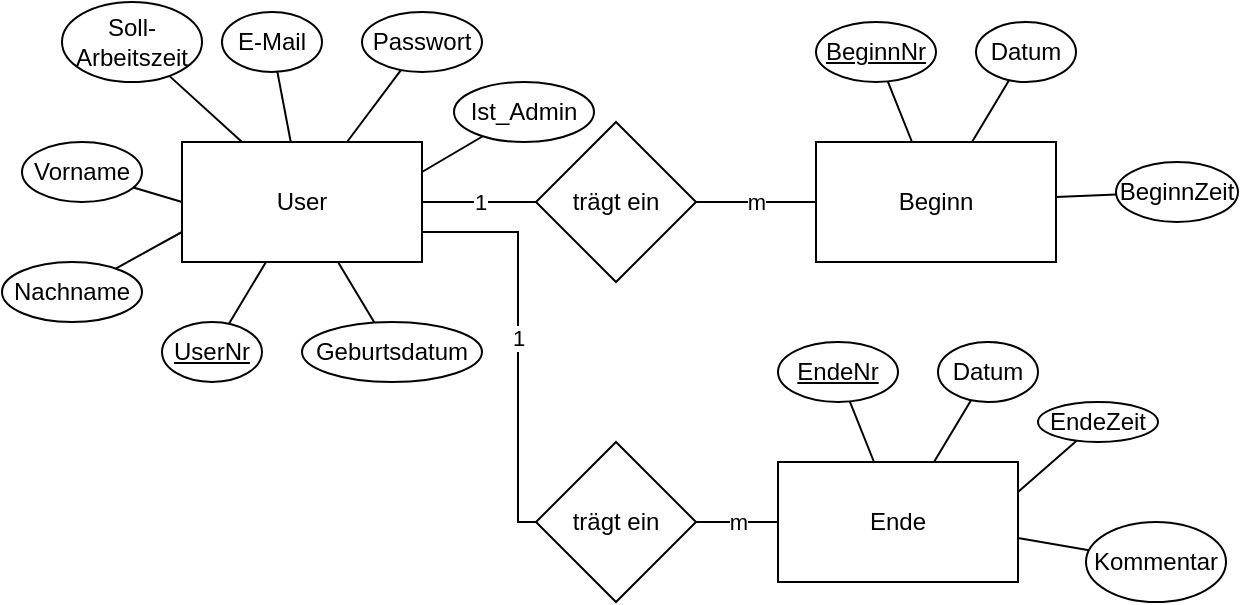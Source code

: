 <mxfile version="14.1.8" type="device"><diagram id="ZL-Ujq5jFDq72f-FvMya" name="Seite-1"><mxGraphModel dx="782" dy="497" grid="1" gridSize="10" guides="1" tooltips="1" connect="1" arrows="1" fold="1" page="1" pageScale="1" pageWidth="827" pageHeight="1169" math="0" shadow="0"><root><mxCell id="0"/><mxCell id="1" parent="0"/><mxCell id="oEyIyTMPb-FLXEn_WRUb-1" value="User" style="rounded=0;whiteSpace=wrap;html=1;" parent="1" vertex="1"><mxGeometry x="192" y="220" width="120" height="60" as="geometry"/></mxCell><mxCell id="oEyIyTMPb-FLXEn_WRUb-2" value="Beginn" style="rounded=0;whiteSpace=wrap;html=1;" parent="1" vertex="1"><mxGeometry x="509" y="220" width="120" height="60" as="geometry"/></mxCell><mxCell id="oEyIyTMPb-FLXEn_WRUb-11" style="edgeStyle=none;rounded=0;orthogonalLoop=1;jettySize=auto;html=1;endArrow=none;endFill=0;" parent="1" source="oEyIyTMPb-FLXEn_WRUb-3" target="oEyIyTMPb-FLXEn_WRUb-1" edge="1"><mxGeometry relative="1" as="geometry"/></mxCell><mxCell id="oEyIyTMPb-FLXEn_WRUb-3" value="E-Mail" style="ellipse;whiteSpace=wrap;html=1;" parent="1" vertex="1"><mxGeometry x="212" y="155" width="50" height="30" as="geometry"/></mxCell><mxCell id="oEyIyTMPb-FLXEn_WRUb-13" style="edgeStyle=none;rounded=0;orthogonalLoop=1;jettySize=auto;html=1;entryX=0;entryY=0.5;entryDx=0;entryDy=0;endArrow=none;endFill=0;" parent="1" source="oEyIyTMPb-FLXEn_WRUb-4" target="oEyIyTMPb-FLXEn_WRUb-1" edge="1"><mxGeometry relative="1" as="geometry"/></mxCell><mxCell id="oEyIyTMPb-FLXEn_WRUb-4" value="Vorname" style="ellipse;whiteSpace=wrap;html=1;" parent="1" vertex="1"><mxGeometry x="112" y="220" width="60" height="30" as="geometry"/></mxCell><mxCell id="oEyIyTMPb-FLXEn_WRUb-14" style="edgeStyle=none;rounded=0;orthogonalLoop=1;jettySize=auto;html=1;entryX=0;entryY=0.75;entryDx=0;entryDy=0;endArrow=none;endFill=0;" parent="1" source="oEyIyTMPb-FLXEn_WRUb-5" target="oEyIyTMPb-FLXEn_WRUb-1" edge="1"><mxGeometry relative="1" as="geometry"/></mxCell><mxCell id="oEyIyTMPb-FLXEn_WRUb-5" value="Nachname" style="ellipse;whiteSpace=wrap;html=1;" parent="1" vertex="1"><mxGeometry x="102" y="280" width="70" height="30" as="geometry"/></mxCell><mxCell id="oEyIyTMPb-FLXEn_WRUb-15" style="edgeStyle=none;rounded=0;orthogonalLoop=1;jettySize=auto;html=1;endArrow=none;endFill=0;" parent="1" source="oEyIyTMPb-FLXEn_WRUb-6" target="oEyIyTMPb-FLXEn_WRUb-1" edge="1"><mxGeometry relative="1" as="geometry"/></mxCell><mxCell id="oEyIyTMPb-FLXEn_WRUb-6" value="&lt;u&gt;UserNr&lt;/u&gt;" style="ellipse;whiteSpace=wrap;html=1;" parent="1" vertex="1"><mxGeometry x="182" y="310" width="50" height="30" as="geometry"/></mxCell><mxCell id="oEyIyTMPb-FLXEn_WRUb-10" style="rounded=0;orthogonalLoop=1;jettySize=auto;html=1;endArrow=none;endFill=0;" parent="1" source="oEyIyTMPb-FLXEn_WRUb-7" target="oEyIyTMPb-FLXEn_WRUb-1" edge="1"><mxGeometry relative="1" as="geometry"/></mxCell><mxCell id="oEyIyTMPb-FLXEn_WRUb-7" value="Passwort" style="ellipse;whiteSpace=wrap;html=1;" parent="1" vertex="1"><mxGeometry x="282" y="155" width="60" height="30" as="geometry"/></mxCell><mxCell id="oEyIyTMPb-FLXEn_WRUb-12" style="edgeStyle=none;rounded=0;orthogonalLoop=1;jettySize=auto;html=1;entryX=0.25;entryY=0;entryDx=0;entryDy=0;endArrow=none;endFill=0;" parent="1" source="oEyIyTMPb-FLXEn_WRUb-8" target="oEyIyTMPb-FLXEn_WRUb-1" edge="1"><mxGeometry relative="1" as="geometry"/></mxCell><mxCell id="oEyIyTMPb-FLXEn_WRUb-8" value="Soll-Arbeitszeit" style="ellipse;whiteSpace=wrap;html=1;" parent="1" vertex="1"><mxGeometry x="132" y="150" width="70" height="40" as="geometry"/></mxCell><mxCell id="oEyIyTMPb-FLXEn_WRUb-23" style="edgeStyle=none;rounded=0;orthogonalLoop=1;jettySize=auto;html=1;endArrow=none;endFill=0;" parent="1" source="oEyIyTMPb-FLXEn_WRUb-16" target="oEyIyTMPb-FLXEn_WRUb-2" edge="1"><mxGeometry relative="1" as="geometry"/></mxCell><mxCell id="oEyIyTMPb-FLXEn_WRUb-16" value="BeginnZeit" style="ellipse;whiteSpace=wrap;html=1;" parent="1" vertex="1"><mxGeometry x="659" y="230" width="61" height="30" as="geometry"/></mxCell><mxCell id="oEyIyTMPb-FLXEn_WRUb-21" style="edgeStyle=none;rounded=0;orthogonalLoop=1;jettySize=auto;html=1;endArrow=none;endFill=0;" parent="1" source="oEyIyTMPb-FLXEn_WRUb-18" target="oEyIyTMPb-FLXEn_WRUb-2" edge="1"><mxGeometry relative="1" as="geometry"/></mxCell><mxCell id="oEyIyTMPb-FLXEn_WRUb-18" value="Datum" style="ellipse;whiteSpace=wrap;html=1;" parent="1" vertex="1"><mxGeometry x="589" y="160" width="50" height="30" as="geometry"/></mxCell><mxCell id="oEyIyTMPb-FLXEn_WRUb-20" style="edgeStyle=none;rounded=0;orthogonalLoop=1;jettySize=auto;html=1;endArrow=none;endFill=0;" parent="1" source="oEyIyTMPb-FLXEn_WRUb-19" target="oEyIyTMPb-FLXEn_WRUb-2" edge="1"><mxGeometry relative="1" as="geometry"/></mxCell><mxCell id="oEyIyTMPb-FLXEn_WRUb-19" value="&lt;u&gt;BeginnNr&lt;/u&gt;" style="ellipse;whiteSpace=wrap;html=1;" parent="1" vertex="1"><mxGeometry x="509" y="160" width="60" height="30" as="geometry"/></mxCell><mxCell id="oEyIyTMPb-FLXEn_WRUb-25" style="edgeStyle=none;rounded=0;orthogonalLoop=1;jettySize=auto;html=1;endArrow=none;endFill=0;" parent="1" source="oEyIyTMPb-FLXEn_WRUb-24" target="oEyIyTMPb-FLXEn_WRUb-1" edge="1"><mxGeometry relative="1" as="geometry"/></mxCell><mxCell id="oEyIyTMPb-FLXEn_WRUb-24" value="Geburtsdatum" style="ellipse;whiteSpace=wrap;html=1;" parent="1" vertex="1"><mxGeometry x="252" y="310" width="90" height="30" as="geometry"/></mxCell><mxCell id="oEyIyTMPb-FLXEn_WRUb-27" value="m" style="edgeStyle=none;rounded=0;orthogonalLoop=1;jettySize=auto;html=1;endArrow=none;endFill=0;" parent="1" source="oEyIyTMPb-FLXEn_WRUb-26" target="oEyIyTMPb-FLXEn_WRUb-2" edge="1"><mxGeometry relative="1" as="geometry"/></mxCell><mxCell id="oEyIyTMPb-FLXEn_WRUb-28" value="1" style="edgeStyle=none;rounded=0;orthogonalLoop=1;jettySize=auto;html=1;entryX=1;entryY=0.5;entryDx=0;entryDy=0;endArrow=none;endFill=0;" parent="1" source="oEyIyTMPb-FLXEn_WRUb-26" target="oEyIyTMPb-FLXEn_WRUb-1" edge="1"><mxGeometry relative="1" as="geometry"><mxPoint x="332.0" y="250.0" as="sourcePoint"/></mxGeometry></mxCell><mxCell id="oEyIyTMPb-FLXEn_WRUb-26" value="trägt ein" style="rhombus;whiteSpace=wrap;html=1;" parent="1" vertex="1"><mxGeometry x="369" y="210" width="80" height="80" as="geometry"/></mxCell><mxCell id="oEyIyTMPb-FLXEn_WRUb-30" style="edgeStyle=none;rounded=0;orthogonalLoop=1;jettySize=auto;html=1;entryX=1;entryY=0.25;entryDx=0;entryDy=0;endArrow=none;endFill=0;" parent="1" source="oEyIyTMPb-FLXEn_WRUb-29" target="oEyIyTMPb-FLXEn_WRUb-1" edge="1"><mxGeometry relative="1" as="geometry"/></mxCell><mxCell id="oEyIyTMPb-FLXEn_WRUb-29" value="Ist_Admin" style="ellipse;whiteSpace=wrap;html=1;" parent="1" vertex="1"><mxGeometry x="328" y="190" width="70" height="30" as="geometry"/></mxCell><mxCell id="8p3eWRseHSbm9FQ4K2lG-1" value="Ende" style="rounded=0;whiteSpace=wrap;html=1;" vertex="1" parent="1"><mxGeometry x="490" y="380" width="120" height="60" as="geometry"/></mxCell><mxCell id="8p3eWRseHSbm9FQ4K2lG-4" style="edgeStyle=none;rounded=0;orthogonalLoop=1;jettySize=auto;html=1;entryX=1;entryY=0.25;entryDx=0;entryDy=0;endArrow=none;endFill=0;" edge="1" parent="1" source="8p3eWRseHSbm9FQ4K2lG-5" target="8p3eWRseHSbm9FQ4K2lG-1"><mxGeometry relative="1" as="geometry"/></mxCell><mxCell id="8p3eWRseHSbm9FQ4K2lG-5" value="EndeZeit" style="ellipse;whiteSpace=wrap;html=1;" vertex="1" parent="1"><mxGeometry x="620" y="350" width="60" height="20" as="geometry"/></mxCell><mxCell id="8p3eWRseHSbm9FQ4K2lG-6" style="edgeStyle=none;rounded=0;orthogonalLoop=1;jettySize=auto;html=1;endArrow=none;endFill=0;" edge="1" parent="1" source="8p3eWRseHSbm9FQ4K2lG-7" target="8p3eWRseHSbm9FQ4K2lG-1"><mxGeometry relative="1" as="geometry"/></mxCell><mxCell id="8p3eWRseHSbm9FQ4K2lG-7" value="Datum" style="ellipse;whiteSpace=wrap;html=1;" vertex="1" parent="1"><mxGeometry x="570" y="320" width="50" height="30" as="geometry"/></mxCell><mxCell id="8p3eWRseHSbm9FQ4K2lG-8" style="edgeStyle=none;rounded=0;orthogonalLoop=1;jettySize=auto;html=1;endArrow=none;endFill=0;" edge="1" parent="1" source="8p3eWRseHSbm9FQ4K2lG-9" target="8p3eWRseHSbm9FQ4K2lG-1"><mxGeometry relative="1" as="geometry"/></mxCell><mxCell id="8p3eWRseHSbm9FQ4K2lG-9" value="&lt;u&gt;EndeNr&lt;/u&gt;" style="ellipse;whiteSpace=wrap;html=1;" vertex="1" parent="1"><mxGeometry x="490" y="320" width="60" height="30" as="geometry"/></mxCell><mxCell id="8p3eWRseHSbm9FQ4K2lG-10" style="rounded=0;orthogonalLoop=1;jettySize=auto;html=1;entryX=1;entryY=0.633;entryDx=0;entryDy=0;entryPerimeter=0;endArrow=none;endFill=0;" edge="1" parent="1" source="8p3eWRseHSbm9FQ4K2lG-11" target="8p3eWRseHSbm9FQ4K2lG-1"><mxGeometry relative="1" as="geometry"/></mxCell><mxCell id="8p3eWRseHSbm9FQ4K2lG-11" value="Kommentar" style="ellipse;whiteSpace=wrap;html=1;" vertex="1" parent="1"><mxGeometry x="644" y="410" width="70" height="40" as="geometry"/></mxCell><mxCell id="8p3eWRseHSbm9FQ4K2lG-14" value="m" style="edgeStyle=orthogonalEdgeStyle;rounded=0;orthogonalLoop=1;jettySize=auto;html=1;entryX=0;entryY=0.5;entryDx=0;entryDy=0;endArrow=none;endFill=0;" edge="1" parent="1" source="8p3eWRseHSbm9FQ4K2lG-13" target="8p3eWRseHSbm9FQ4K2lG-1"><mxGeometry relative="1" as="geometry"/></mxCell><mxCell id="8p3eWRseHSbm9FQ4K2lG-15" value="1" style="edgeStyle=orthogonalEdgeStyle;rounded=0;orthogonalLoop=1;jettySize=auto;html=1;entryX=1;entryY=0.75;entryDx=0;entryDy=0;endArrow=none;endFill=0;" edge="1" parent="1" source="8p3eWRseHSbm9FQ4K2lG-13" target="oEyIyTMPb-FLXEn_WRUb-1"><mxGeometry relative="1" as="geometry"><Array as="points"><mxPoint x="360" y="410"/><mxPoint x="360" y="265"/></Array></mxGeometry></mxCell><mxCell id="8p3eWRseHSbm9FQ4K2lG-13" value="trägt ein" style="rhombus;whiteSpace=wrap;html=1;" vertex="1" parent="1"><mxGeometry x="369" y="370" width="80" height="80" as="geometry"/></mxCell></root></mxGraphModel></diagram></mxfile>